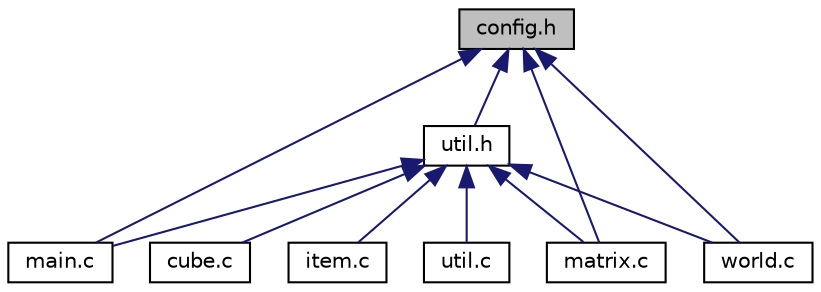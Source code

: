 digraph "config.h"
{
  edge [fontname="Helvetica",fontsize="10",labelfontname="Helvetica",labelfontsize="10"];
  node [fontname="Helvetica",fontsize="10",shape=record];
  Node1 [label="config.h",height=0.2,width=0.4,color="black", fillcolor="grey75", style="filled", fontcolor="black"];
  Node1 -> Node2 [dir="back",color="midnightblue",fontsize="10",style="solid"];
  Node2 [label="util.h",height=0.2,width=0.4,color="black", fillcolor="white", style="filled",URL="$util_8h.html"];
  Node2 -> Node3 [dir="back",color="midnightblue",fontsize="10",style="solid"];
  Node3 [label="cube.c",height=0.2,width=0.4,color="black", fillcolor="white", style="filled",URL="$cube_8c.html"];
  Node2 -> Node4 [dir="back",color="midnightblue",fontsize="10",style="solid"];
  Node4 [label="item.c",height=0.2,width=0.4,color="black", fillcolor="white", style="filled",URL="$item_8c.html"];
  Node2 -> Node5 [dir="back",color="midnightblue",fontsize="10",style="solid"];
  Node5 [label="main.c",height=0.2,width=0.4,color="black", fillcolor="white", style="filled",URL="$main_8c.html"];
  Node2 -> Node6 [dir="back",color="midnightblue",fontsize="10",style="solid"];
  Node6 [label="matrix.c",height=0.2,width=0.4,color="black", fillcolor="white", style="filled",URL="$matrix_8c.html"];
  Node2 -> Node7 [dir="back",color="midnightblue",fontsize="10",style="solid"];
  Node7 [label="util.c",height=0.2,width=0.4,color="black", fillcolor="white", style="filled",URL="$util_8c.html"];
  Node2 -> Node8 [dir="back",color="midnightblue",fontsize="10",style="solid"];
  Node8 [label="world.c",height=0.2,width=0.4,color="black", fillcolor="white", style="filled",URL="$world_8c.html"];
  Node1 -> Node5 [dir="back",color="midnightblue",fontsize="10",style="solid"];
  Node1 -> Node6 [dir="back",color="midnightblue",fontsize="10",style="solid"];
  Node1 -> Node8 [dir="back",color="midnightblue",fontsize="10",style="solid"];
}
